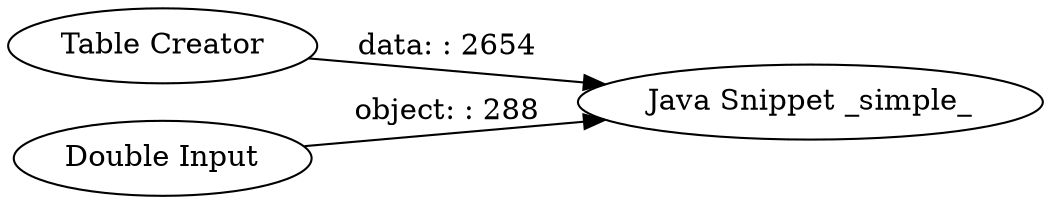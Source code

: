 digraph {
	"-2651931573332079661_1" [label="Table Creator"]
	"-2651931573332079661_3" [label="Double Input"]
	"-2651931573332079661_12" [label="Java Snippet _simple_"]
	"-2651931573332079661_1" -> "-2651931573332079661_12" [label="data: : 2654"]
	"-2651931573332079661_3" -> "-2651931573332079661_12" [label="object: : 288"]
	rankdir=LR
}
